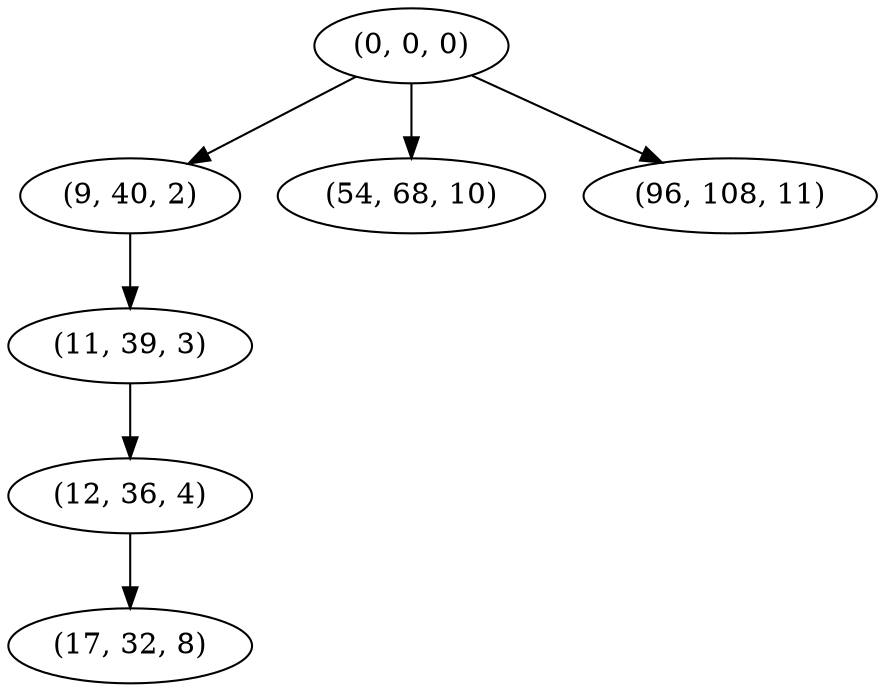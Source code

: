 digraph tree {
    "(0, 0, 0)";
    "(9, 40, 2)";
    "(11, 39, 3)";
    "(12, 36, 4)";
    "(17, 32, 8)";
    "(54, 68, 10)";
    "(96, 108, 11)";
    "(0, 0, 0)" -> "(9, 40, 2)";
    "(0, 0, 0)" -> "(54, 68, 10)";
    "(0, 0, 0)" -> "(96, 108, 11)";
    "(9, 40, 2)" -> "(11, 39, 3)";
    "(11, 39, 3)" -> "(12, 36, 4)";
    "(12, 36, 4)" -> "(17, 32, 8)";
}
